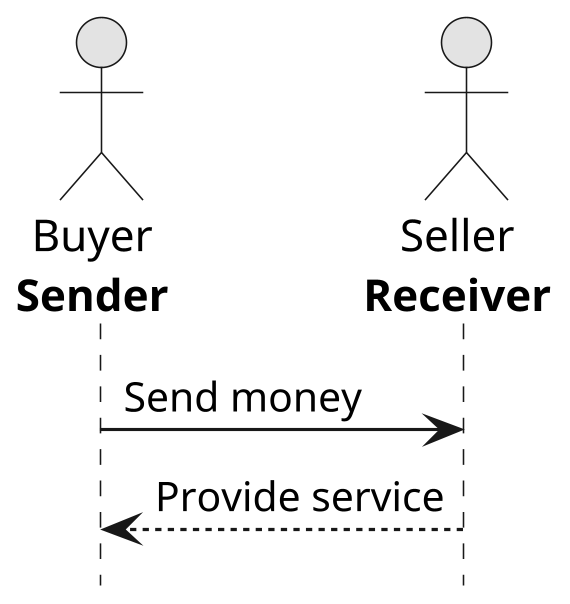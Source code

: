 @startuml
scale 570 width
skinparam monochrome true
skinparam defaultFontName "PT Sans"
hide footbox
actor "Buyer\n**Sender**" as Buyer 
actor "Seller\n**Receiver**" as Seller 
Buyer -> Seller: Send money
Seller --> Buyer: Provide service
@enduml
